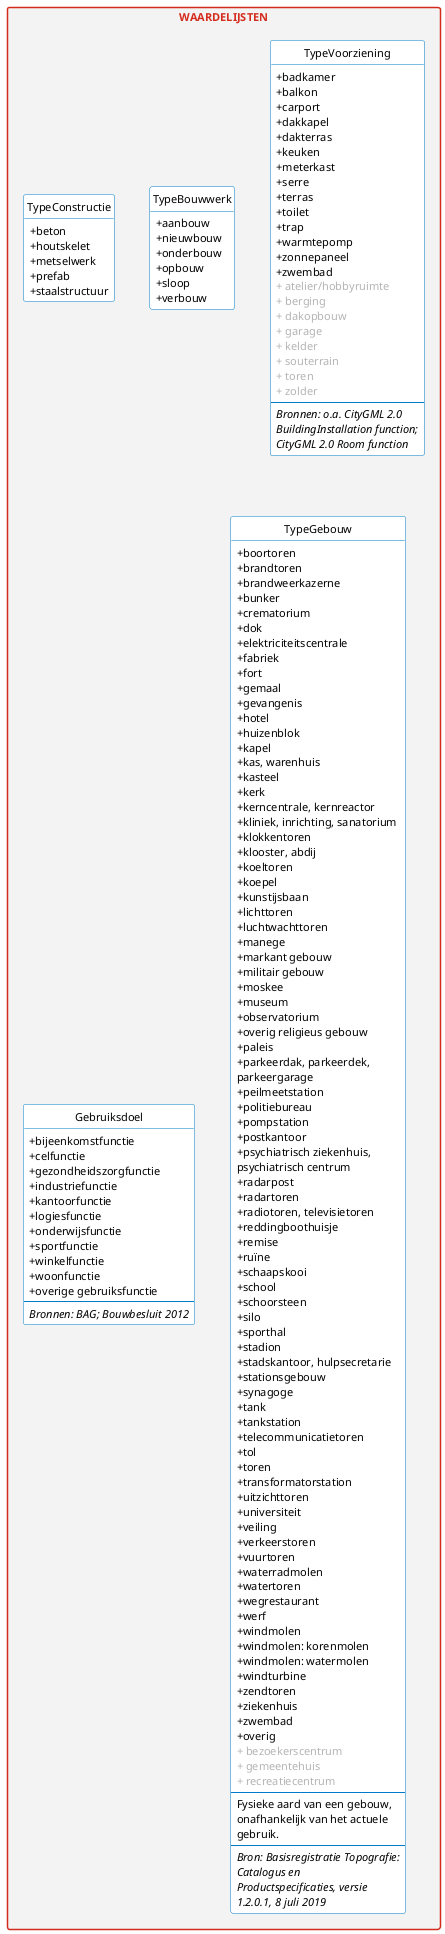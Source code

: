 @startuml

' --------v-v-v-v-v-v-v-v--------
' https://www.rijkshuisstijl.nl/organisatiespecifieke-richtlijnen/ministerie-van-binnenlandse-zaken-en-koninkrijksrelaties/deelidentiteit-kerndepartement-bzk
' https://www.rijkshuisstijl.nl/basiselementen/basiselementen-online/online-kleuren
'
' # Communicatiekleuren
' Het kerndepartement van BZK heeft uit het kleurenpalet van de rijkshuisstijl drie kleuren (elk met tint1 / tint2) gekozen:
' - Rijksoverheid hemelblauw #007bc7 (#b2d7ee/#d9ebf7)
' - Rijksoverheid rood #d52b1e (#f2bfbb/#f9dfdd)
' - Rijksoverheid groen #39870c (#c3dbb6/#e1eddb)
' Het gebruik van deze kleuren in combinatie met veel wit wordt gestimuleerd.
'
' # Tinten voor achtergrondkaders, grafieken en tabellen
' Voor achtergrondkaders, grafieken en tabellen kunnen 7 neutrale grijstinten of tinten van een communicatiekleur in stappen van 20% worden toegepast. Voor tekstachtergrond wordt grijstint1 of communicatiekleur tint2 aanbevolen om aan de contrasteisen voor een goede leesbaarheid te voldoen.
'
' Rijksoverheid grijs 1 #f3f3f3
' Rijksoverheid grijs 2 #e6e6e6
' Rijksoverheid grijs 3 #cccccc
' Rijksoverheid grijs 4 #b4b4b4
' Rijksoverheid grijs 5 #999999
' Rijksoverheid grijs 6 #696969
' Rijksoverheid grijs 7 #535353

' --------^-^-^-^-^-^-^-^--------

skinparam defaultFontColor black
skinparam defaultFontName Lucida Sans
skinparam defaultFontSize 11
skinparam defaultFontStyle normal
skinparam defaultMonospacedFontName Lucida Sans Typewriter
' skinparam defaultTextAlignment left
' skinparam lineType ortho
' skinparam lineType polyline
skinparam shadowing false
skinparam wrapWidth 165

skinparam class {
    ArrowColor #39870c
    ArrowFontSize 10
'     ArrowTextAlignment center
    ArrowThickness 1.5
    AttributeIconSize 0
    BackgroundColor #ffffff
    BorderColor #007bc7
'     StereotypeFontStyle italic
}

skinparam class<<extern>> {
    BorderColor #b4b4b4
    FontColor #b4b4b4
}

skinparam note {
    BackgroundColor #fdf6bb
    BorderColor #f9e11e
    FontColor #01689b
}

skinparam package {
    BackgroundColor #f3f3f3
    BorderColor #d52b1e
    FontColor #d52b1e
    FontStyle bold
    Style rectangle
}

skinparam package<< subpackage >> {
    BackgroundColor #e6e6e6
    BorderColor #e6e6e6
    FontStyle normal
}

' hide AbstractObject

hide circle

hide empty members

hide stereotype

package "WAARDELIJSTEN" {

    class TypeConstructie << Referentielijst >> {
        + beton
        + houtskelet
        + metselwerk
        + prefab
        + staalstructuur
    }

    class TypeBouwwerk << Referentielijst >> {
        + aanbouw
        + nieuwbouw
        + onderbouw
        + opbouw
        + sloop
        + verbouw
    }

    class TypeVoorziening << Referentielijst >> {
        + badkamer
        + balkon
        + carport
        + dakkapel
        + dakterras
        + keuken
        + meterkast
        + serre
        + terras
        + toilet
        + trap
        + warmtepomp
        + zonnepaneel
        + zwembad
        <color:#b4b4b4>+ atelier/hobbyruimte</color>
        <color:#b4b4b4>+ berging</color>
        <color:#b4b4b4>+ dakopbouw</color>
        <color:#b4b4b4>+ garage</color>
        <color:#b4b4b4>+ kelder</color>
        <color:#b4b4b4>+ souterrain</color>
        <color:#b4b4b4>+ toren</color>
        <color:#b4b4b4>+ zolder</color>
        --
        <i>Bronnen: o.a. CityGML 2.0 BuildingInstallation function; CityGML 2.0 Room function</i>
    }

'     class TypeMetagegeven << Referentielijst >> {
'         accuraatheid
'         bewerkingsmethode
'         in onderzoek
'         inwinningsmethode
'     }

    class Gebruiksdoel << Referentielijst >> {
        + bijeenkomstfunctie
        + celfunctie
        + gezondheidszorgfunctie
        + industriefunctie
        + kantoorfunctie
        + logiesfunctie
        + onderwijsfunctie
        + sportfunctie
        + winkelfunctie
        + woonfunctie
        + overige gebruiksfunctie
        --
        <i>Bronnen: BAG; Bouwbesluit 2012</i>
    }

    class TypeGebouw << Referentielijst >> {
' http://inspire.ec.europa.eu/codelist/BuildingNatureValue
'         + boog
'         + bunker
'         + dam
'         + grotgebouw
'         + kapel
'         + kas
'         + kasteel
'         + kerk
'         + moskee
'         + opslagtank
'         + overkapping
'         + schuur
'         + silo
'         + stadion
'         + synagoge
'         + tempel
'         + toren
'         + vuurtoren
'         + windmolen
'         + windturbine
'         + zonnescherm
'         --
'         <i>Bron: INSPIRE BuildingNatureValue</i>
'
        + boortoren
        + brandtoren
        + brandweerkazerne
        + bunker
        + crematorium
        + dok
        + elektriciteitscentrale
        + fabriek
        + fort
        + gemaal
        + gevangenis
        + hotel
        + huizenblok
        + kapel
        + kas, warenhuis
        + kasteel
        + kerk
        + kerncentrale, kernreactor
        + kliniek, inrichting, sanatorium
        + klokkentoren
        + klooster, abdij
        + koeltoren
        + koepel
        + kunstijsbaan
        + lichttoren
        + luchtwachttoren
        + manege
        + markant gebouw
        + militair gebouw
        + moskee
        + museum
        + observatorium
        + overig religieus gebouw
        + paleis
        + parkeerdak, parkeerdek, parkeergarage
        + peilmeetstation
        + politiebureau
        + pompstation
        + postkantoor
        + psychiatrisch ziekenhuis, psychiatrisch centrum
        + radarpost
        + radartoren
        + radiotoren, televisietoren
        + reddingboothuisje
        + remise
        + ruïne
        + schaapskooi
        + school
        + schoorsteen
        + silo
        + sporthal
        + stadion
        + stadskantoor, hulpsecretarie
        + stationsgebouw
        + synagoge
        + tank
        + tankstation
        + telecommunicatietoren
        + tol
        + toren
        + transformatorstation
        + uitzichttoren
        + universiteit
        + veiling
        + verkeerstoren
        + vuurtoren
        + waterradmolen
        + watertoren
        + wegrestaurant
        + werf
        + windmolen
        + windmolen: korenmolen
        + windmolen: watermolen
        + windturbine
        + zendtoren
        + ziekenhuis
        + zwembad
        + overig
        <color:#b4b4b4>+ bezoekerscentrum</color>
        <color:#b4b4b4>+ gemeentehuis</color>
        <color:#b4b4b4>+ recreatiecentrum</color>
        --
        Fysieke aard van een gebouw, onafhankelijk van het actuele gebruik.
        --
        <i>Bron: Basisregistratie Topografie: Catalogus en Productspecificaties, versie 1.2.0.1, 8 juli 2019</i>
    }

}

@enduml
